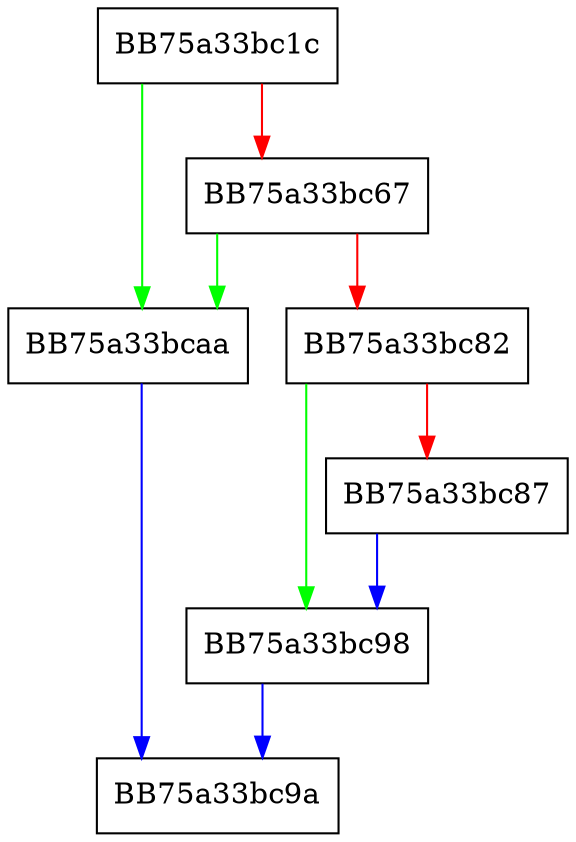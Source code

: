 digraph GetTypeRefSize {
  node [shape="box"];
  graph [splines=ortho];
  BB75a33bc1c -> BB75a33bcaa [color="green"];
  BB75a33bc1c -> BB75a33bc67 [color="red"];
  BB75a33bc67 -> BB75a33bcaa [color="green"];
  BB75a33bc67 -> BB75a33bc82 [color="red"];
  BB75a33bc82 -> BB75a33bc98 [color="green"];
  BB75a33bc82 -> BB75a33bc87 [color="red"];
  BB75a33bc87 -> BB75a33bc98 [color="blue"];
  BB75a33bc98 -> BB75a33bc9a [color="blue"];
  BB75a33bcaa -> BB75a33bc9a [color="blue"];
}